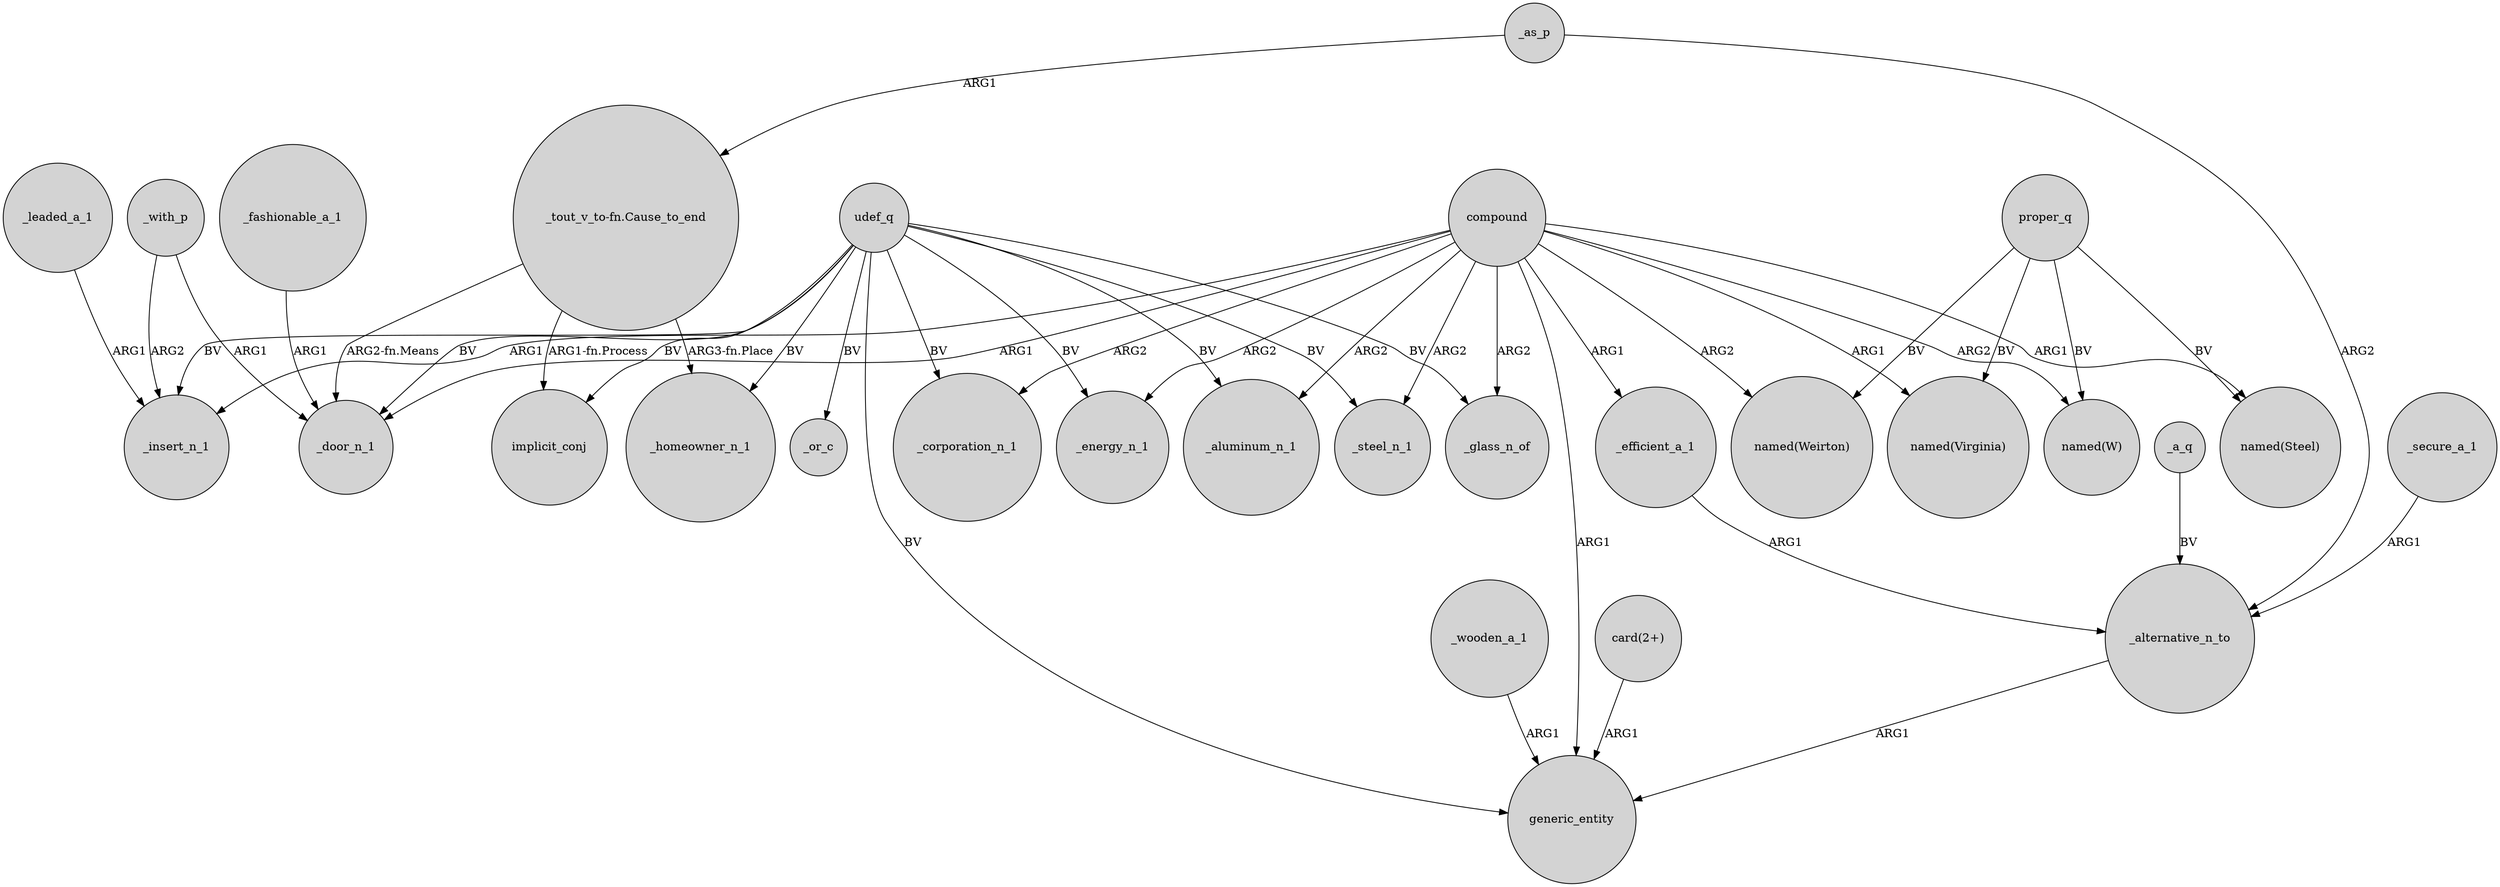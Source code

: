 digraph {
	node [shape=circle style=filled]
	compound -> _glass_n_of [label=ARG2]
	compound -> _insert_n_1 [label=ARG1]
	_wooden_a_1 -> generic_entity [label=ARG1]
	compound -> "named(Steel)" [label=ARG1]
	compound -> "named(Weirton)" [label=ARG2]
	proper_q -> "named(Virginia)" [label=BV]
	compound -> _aluminum_n_1 [label=ARG2]
	_alternative_n_to -> generic_entity [label=ARG1]
	proper_q -> "named(Steel)" [label=BV]
	"card(2+)" -> generic_entity [label=ARG1]
	udef_q -> generic_entity [label=BV]
	udef_q -> _or_c [label=BV]
	_with_p -> _insert_n_1 [label=ARG2]
	compound -> _efficient_a_1 [label=ARG1]
	udef_q -> _steel_n_1 [label=BV]
	udef_q -> _homeowner_n_1 [label=BV]
	udef_q -> _door_n_1 [label=BV]
	compound -> generic_entity [label=ARG1]
	compound -> "named(W)" [label=ARG2]
	_with_p -> _door_n_1 [label=ARG1]
	compound -> _door_n_1 [label=ARG1]
	udef_q -> _energy_n_1 [label=BV]
	proper_q -> "named(W)" [label=BV]
	_secure_a_1 -> _alternative_n_to [label=ARG1]
	"_tout_v_to-fn.Cause_to_end" -> _door_n_1 [label="ARG2-fn.Means"]
	_as_p -> _alternative_n_to [label=ARG2]
	_as_p -> "_tout_v_to-fn.Cause_to_end" [label=ARG1]
	_leaded_a_1 -> _insert_n_1 [label=ARG1]
	compound -> _steel_n_1 [label=ARG2]
	udef_q -> _glass_n_of [label=BV]
	_efficient_a_1 -> _alternative_n_to [label=ARG1]
	udef_q -> _aluminum_n_1 [label=BV]
	compound -> _corporation_n_1 [label=ARG2]
	udef_q -> _corporation_n_1 [label=BV]
	udef_q -> _insert_n_1 [label=BV]
	"_tout_v_to-fn.Cause_to_end" -> implicit_conj [label="ARG1-fn.Process"]
	_a_q -> _alternative_n_to [label=BV]
	compound -> "named(Virginia)" [label=ARG1]
	compound -> _energy_n_1 [label=ARG2]
	udef_q -> implicit_conj [label=BV]
	proper_q -> "named(Weirton)" [label=BV]
	"_tout_v_to-fn.Cause_to_end" -> _homeowner_n_1 [label="ARG3-fn.Place"]
	_fashionable_a_1 -> _door_n_1 [label=ARG1]
}
